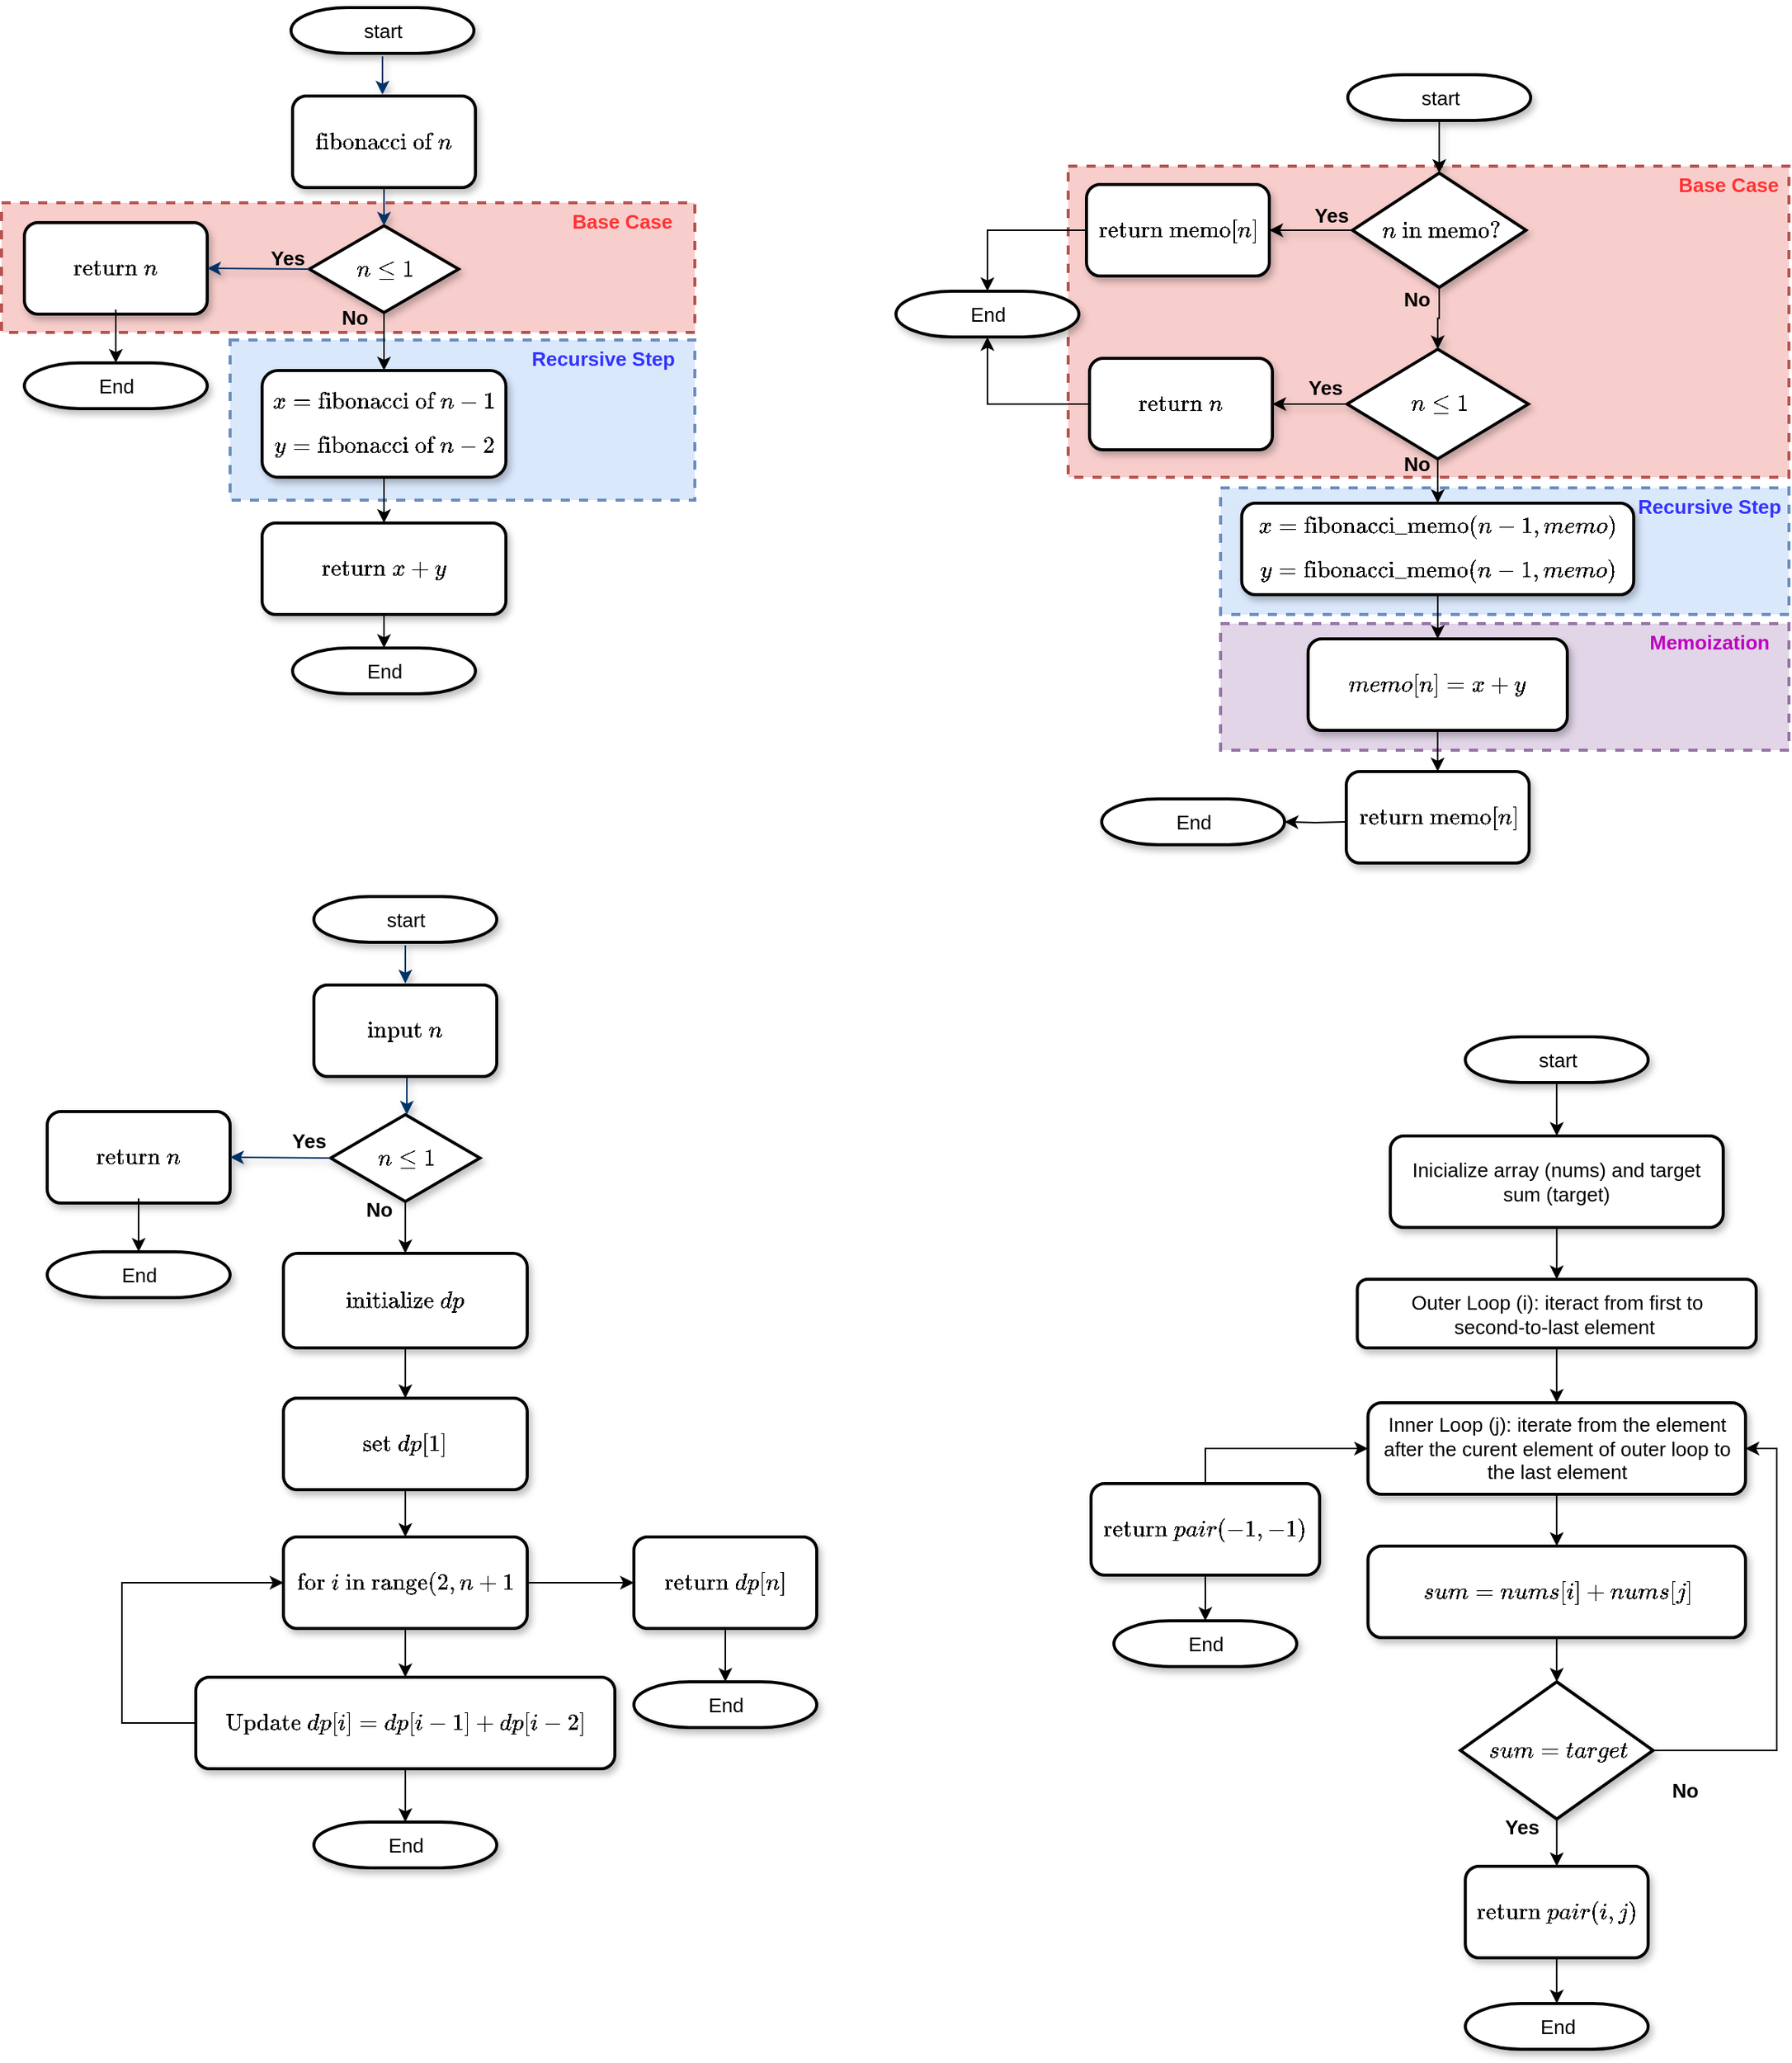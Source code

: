 <mxfile version="20.7.4" type="device"><diagram id="6a731a19-8d31-9384-78a2-239565b7b9f0" name="Page-1"><mxGraphModel dx="2549" dy="1462" grid="1" gridSize="5" guides="1" tooltips="1" connect="1" arrows="1" fold="1" page="1" pageScale="1" pageWidth="1169" pageHeight="827" background="none" math="1" shadow="0"><root><mxCell id="0"/><mxCell id="1" parent="0"/><mxCell id="hO0qVl23OE6YJCiqEfhj-31" value="" style="rounded=0;whiteSpace=wrap;html=1;shadow=0;strokeWidth=2;fontSize=13;dashed=1;strokeColor=#9673a6;fillColor=#e1d5e7;" parent="1" vertex="1"><mxGeometry x="870" y="491" width="373" height="83" as="geometry"/></mxCell><mxCell id="hO0qVl23OE6YJCiqEfhj-32" value="Memoization" style="text;html=1;strokeColor=none;fillColor=none;align=center;verticalAlign=middle;whiteSpace=wrap;rounded=0;shadow=0;dashed=1;strokeWidth=2;fontSize=13;fontColor=#BF00BF;fontStyle=1" parent="1" vertex="1"><mxGeometry x="1141.12" y="488" width="100" height="30" as="geometry"/></mxCell><mxCell id="hO0qVl23OE6YJCiqEfhj-29" value="" style="rounded=0;whiteSpace=wrap;html=1;shadow=0;strokeWidth=2;fontSize=13;dashed=1;strokeColor=#6c8ebf;fillColor=#dae8fc;" parent="1" vertex="1"><mxGeometry x="870" y="402" width="373" height="83" as="geometry"/></mxCell><mxCell id="hO0qVl23OE6YJCiqEfhj-30" value="Recursive Step" style="text;html=1;strokeColor=none;fillColor=none;align=center;verticalAlign=middle;whiteSpace=wrap;rounded=0;shadow=0;dashed=1;strokeWidth=2;fontSize=13;fontColor=#3333FF;fontStyle=1" parent="1" vertex="1"><mxGeometry x="1141.12" y="399" width="100" height="30" as="geometry"/></mxCell><mxCell id="hO0qVl23OE6YJCiqEfhj-26" value="" style="rounded=0;whiteSpace=wrap;html=1;shadow=0;strokeWidth=2;fontSize=13;dashed=1;strokeColor=#b85450;fillColor=#f8cecc;" parent="1" vertex="1"><mxGeometry x="770" y="191" width="473" height="204" as="geometry"/></mxCell><mxCell id="hO0qVl23OE6YJCiqEfhj-27" value="Base Case" style="text;html=1;strokeColor=none;fillColor=none;align=center;verticalAlign=middle;whiteSpace=wrap;rounded=0;shadow=0;dashed=1;strokeWidth=2;fontSize=13;fontColor=#FF3333;fontStyle=1;" parent="1" vertex="1"><mxGeometry x="1166.12" y="188" width="75" height="30" as="geometry"/></mxCell><mxCell id="wjTO4BVHrDtdYKm8AEhN-76" value="" style="rounded=0;whiteSpace=wrap;html=1;shadow=0;strokeWidth=2;fontSize=13;dashed=1;strokeColor=#6c8ebf;fillColor=#dae8fc;" parent="1" vertex="1"><mxGeometry x="220" y="305" width="305" height="105" as="geometry"/></mxCell><mxCell id="wjTO4BVHrDtdYKm8AEhN-74" value="" style="rounded=0;whiteSpace=wrap;html=1;shadow=0;strokeWidth=2;fontSize=13;dashed=1;strokeColor=#b85450;fillColor=#f8cecc;" parent="1" vertex="1"><mxGeometry x="70" y="215" width="455" height="85" as="geometry"/></mxCell><mxCell id="2" value="start" style="shape=mxgraph.flowchart.terminator;strokeWidth=2;gradientColor=none;gradientDirection=north;fontStyle=0;html=1;fontSize=13;shadow=1;" parent="1" vertex="1"><mxGeometry x="260" y="87" width="120" height="30" as="geometry"/></mxCell><mxCell id="hO0qVl23OE6YJCiqEfhj-8" style="edgeStyle=orthogonalEdgeStyle;rounded=0;orthogonalLoop=1;jettySize=auto;html=1;" parent="1" source="6" target="wjTO4BVHrDtdYKm8AEhN-59" edge="1"><mxGeometry relative="1" as="geometry"/></mxCell><mxCell id="6" value="$$n \leq 1$$" style="shape=mxgraph.flowchart.decision;strokeWidth=2;gradientDirection=north;fontStyle=0;html=1;fontSize=13;shadow=1;" parent="1" vertex="1"><mxGeometry x="272" y="230" width="98" height="57" as="geometry"/></mxCell><mxCell id="7" style="fontStyle=1;strokeColor=#003366;strokeWidth=1;html=1;fontSize=13;shadow=1;" parent="1" edge="1"><mxGeometry relative="1" as="geometry"><mxPoint x="320.0" y="119" as="sourcePoint"/><mxPoint x="320.0" y="144" as="targetPoint"/></mxGeometry></mxCell><mxCell id="8" style="fontStyle=1;strokeColor=#003366;strokeWidth=1;html=1;fontSize=13;shadow=1;" parent="1" edge="1"><mxGeometry x="-0.5" y="10" relative="1" as="geometry"><mxPoint x="321" y="205" as="sourcePoint"/><mxPoint x="321" y="230" as="targetPoint"/><mxPoint as="offset"/></mxGeometry></mxCell><mxCell id="wjTO4BVHrDtdYKm8AEhN-55" value="$$ \text{fibonacci of }n$$" style="rounded=1;whiteSpace=wrap;html=1;strokeWidth=2;fontSize=13;shadow=1;" parent="1" vertex="1"><mxGeometry x="261" y="145" width="120" height="60" as="geometry"/></mxCell><mxCell id="wjTO4BVHrDtdYKm8AEhN-56" value="$$ \text{return }n$$" style="rounded=1;whiteSpace=wrap;html=1;strokeWidth=2;fontSize=13;shadow=1;" parent="1" vertex="1"><mxGeometry x="85" y="228" width="120" height="60" as="geometry"/></mxCell><mxCell id="wjTO4BVHrDtdYKm8AEhN-57" style="fontStyle=1;strokeColor=#003366;strokeWidth=1;html=1;exitX=0;exitY=0.5;exitDx=0;exitDy=0;exitPerimeter=0;entryX=1;entryY=0.5;entryDx=0;entryDy=0;fontSize=13;shadow=1;" parent="1" source="6" target="wjTO4BVHrDtdYKm8AEhN-56" edge="1"><mxGeometry x="-0.5" y="10" relative="1" as="geometry"><mxPoint x="331" y="200.0" as="sourcePoint"/><mxPoint x="331" y="240" as="targetPoint"/><mxPoint as="offset"/></mxGeometry></mxCell><mxCell id="wjTO4BVHrDtdYKm8AEhN-58" value="Yes" style="text;html=1;strokeColor=none;fillColor=none;align=center;verticalAlign=middle;whiteSpace=wrap;rounded=0;strokeWidth=2;fontSize=13;shadow=1;fontStyle=1" parent="1" vertex="1"><mxGeometry x="228" y="236" width="60" height="30" as="geometry"/></mxCell><mxCell id="hO0qVl23OE6YJCiqEfhj-9" value="" style="edgeStyle=orthogonalEdgeStyle;rounded=0;orthogonalLoop=1;jettySize=auto;html=1;" parent="1" source="wjTO4BVHrDtdYKm8AEhN-59" target="wjTO4BVHrDtdYKm8AEhN-70" edge="1"><mxGeometry relative="1" as="geometry"/></mxCell><mxCell id="wjTO4BVHrDtdYKm8AEhN-59" value="$$ x= \text{fibonacci of }n-1$$ $$ y =\text{fibonacci of }n-2$$" style="rounded=1;whiteSpace=wrap;html=1;strokeWidth=2;fontSize=13;shadow=1;" parent="1" vertex="1"><mxGeometry x="241" y="325" width="160" height="70" as="geometry"/></mxCell><mxCell id="wjTO4BVHrDtdYKm8AEhN-70" value="$$ \text{return }x +y&lt;br style=&quot;font-size: 13px;&quot;&gt;$$" style="rounded=1;whiteSpace=wrap;html=1;strokeWidth=2;fontSize=13;shadow=1;" parent="1" vertex="1"><mxGeometry x="241" y="425" width="160" height="60" as="geometry"/></mxCell><mxCell id="wjTO4BVHrDtdYKm8AEhN-71" value="No" style="text;html=1;strokeColor=none;fillColor=none;align=center;verticalAlign=middle;whiteSpace=wrap;rounded=0;strokeWidth=2;fontSize=13;shadow=1;fontStyle=1" parent="1" vertex="1"><mxGeometry x="272" y="275" width="60" height="30" as="geometry"/></mxCell><mxCell id="wjTO4BVHrDtdYKm8AEhN-75" value="Base Case" style="text;html=1;strokeColor=none;fillColor=none;align=center;verticalAlign=middle;whiteSpace=wrap;rounded=0;shadow=0;dashed=1;strokeWidth=2;fontSize=13;fontColor=#FF3333;fontStyle=1;" parent="1" vertex="1"><mxGeometry x="440" y="212" width="75" height="30" as="geometry"/></mxCell><mxCell id="wjTO4BVHrDtdYKm8AEhN-77" value="Recursive Step" style="text;html=1;strokeColor=none;fillColor=none;align=center;verticalAlign=middle;whiteSpace=wrap;rounded=0;shadow=0;dashed=1;strokeWidth=2;fontSize=13;fontColor=#3333FF;fontStyle=1" parent="1" vertex="1"><mxGeometry x="415" y="302" width="100" height="30" as="geometry"/></mxCell><mxCell id="wjTO4BVHrDtdYKm8AEhN-83" style="edgeStyle=orthogonalEdgeStyle;rounded=0;orthogonalLoop=1;jettySize=auto;html=1;entryX=0.5;entryY=0;entryDx=0;entryDy=0;entryPerimeter=0;shadow=1;fontSize=13;fontColor=#3333FF;endArrow=classic;endFill=1;strokeWidth=1;" parent="1" source="wjTO4BVHrDtdYKm8AEhN-81" target="wjTO4BVHrDtdYKm8AEhN-82" edge="1"><mxGeometry relative="1" as="geometry"/></mxCell><mxCell id="wjTO4BVHrDtdYKm8AEhN-81" value="start" style="shape=mxgraph.flowchart.terminator;strokeWidth=2;gradientColor=none;gradientDirection=north;fontStyle=0;html=1;fontSize=13;shadow=1;" parent="1" vertex="1"><mxGeometry x="953.5" y="131" width="120" height="30" as="geometry"/></mxCell><mxCell id="wjTO4BVHrDtdYKm8AEhN-87" style="edgeStyle=orthogonalEdgeStyle;rounded=0;orthogonalLoop=1;jettySize=auto;html=1;entryX=1;entryY=0.5;entryDx=0;entryDy=0;shadow=1;strokeWidth=1;fontSize=13;fontColor=#3333FF;endArrow=classic;endFill=1;" parent="1" source="wjTO4BVHrDtdYKm8AEhN-82" target="wjTO4BVHrDtdYKm8AEhN-85" edge="1"><mxGeometry relative="1" as="geometry"/></mxCell><mxCell id="wjTO4BVHrDtdYKm8AEhN-89" style="edgeStyle=orthogonalEdgeStyle;rounded=0;orthogonalLoop=1;jettySize=auto;html=1;entryX=0.5;entryY=0;entryDx=0;entryDy=0;entryPerimeter=0;shadow=1;strokeWidth=1;fontSize=13;fontColor=#3333FF;endArrow=classic;endFill=1;" parent="1" source="wjTO4BVHrDtdYKm8AEhN-82" target="wjTO4BVHrDtdYKm8AEhN-88" edge="1"><mxGeometry relative="1" as="geometry"/></mxCell><mxCell id="wjTO4BVHrDtdYKm8AEhN-82" value="$$n \text{ in memo}?$$" style="shape=mxgraph.flowchart.decision;strokeWidth=2;gradientDirection=north;fontStyle=0;html=1;fontSize=13;shadow=1;" parent="1" vertex="1"><mxGeometry x="956.5" y="195.5" width="114" height="75" as="geometry"/></mxCell><mxCell id="wjTO4BVHrDtdYKm8AEhN-85" value="$$ \text{return memo}[n]$$" style="rounded=1;whiteSpace=wrap;html=1;strokeWidth=2;fontSize=13;shadow=1;" parent="1" vertex="1"><mxGeometry x="782" y="203" width="120" height="60" as="geometry"/></mxCell><mxCell id="wjTO4BVHrDtdYKm8AEhN-86" value="Yes" style="text;html=1;strokeColor=none;fillColor=none;align=center;verticalAlign=middle;whiteSpace=wrap;rounded=0;strokeWidth=2;fontSize=13;shadow=1;fontStyle=1" parent="1" vertex="1"><mxGeometry x="913" y="208" width="60" height="30" as="geometry"/></mxCell><mxCell id="wjTO4BVHrDtdYKm8AEhN-96" style="edgeStyle=orthogonalEdgeStyle;rounded=0;orthogonalLoop=1;jettySize=auto;html=1;entryX=1;entryY=0.5;entryDx=0;entryDy=0;shadow=1;strokeWidth=1;fontSize=13;fontColor=#3333FF;endArrow=classic;endFill=1;" parent="1" source="wjTO4BVHrDtdYKm8AEhN-88" target="wjTO4BVHrDtdYKm8AEhN-93" edge="1"><mxGeometry relative="1" as="geometry"/></mxCell><mxCell id="wjTO4BVHrDtdYKm8AEhN-88" value="$$n \leq 1$$" style="shape=mxgraph.flowchart.decision;strokeWidth=2;gradientDirection=north;fontStyle=0;html=1;fontSize=13;shadow=1;" parent="1" vertex="1"><mxGeometry x="953" y="311" width="119" height="72" as="geometry"/></mxCell><mxCell id="wjTO4BVHrDtdYKm8AEhN-90" value="No" style="text;html=1;strokeColor=none;fillColor=none;align=center;verticalAlign=middle;whiteSpace=wrap;rounded=0;strokeWidth=2;fontSize=13;shadow=1;fontStyle=1" parent="1" vertex="1"><mxGeometry x="969" y="263" width="60" height="30" as="geometry"/></mxCell><mxCell id="wjTO4BVHrDtdYKm8AEhN-93" value="$$ \text{return }n$$" style="rounded=1;whiteSpace=wrap;html=1;strokeWidth=2;fontSize=13;shadow=1;" parent="1" vertex="1"><mxGeometry x="784" y="317" width="120" height="60" as="geometry"/></mxCell><mxCell id="wjTO4BVHrDtdYKm8AEhN-94" value="Yes" style="text;html=1;strokeColor=none;fillColor=none;align=center;verticalAlign=middle;whiteSpace=wrap;rounded=0;strokeWidth=2;fontSize=13;shadow=1;fontStyle=1" parent="1" vertex="1"><mxGeometry x="909" y="321" width="60" height="30" as="geometry"/></mxCell><mxCell id="hO0qVl23OE6YJCiqEfhj-24" style="edgeStyle=orthogonalEdgeStyle;rounded=0;orthogonalLoop=1;jettySize=auto;html=1;entryX=0.5;entryY=0;entryDx=0;entryDy=0;" parent="1" source="wjTO4BVHrDtdYKm8AEhN-97" target="hO0qVl23OE6YJCiqEfhj-19" edge="1"><mxGeometry relative="1" as="geometry"/></mxCell><mxCell id="wjTO4BVHrDtdYKm8AEhN-97" value="$$ x = \text{fibonacci_memo}(n-1,memo)$$$$ y= \text{fibonacci_memo}(n-1,memo)$$" style="rounded=1;whiteSpace=wrap;html=1;strokeWidth=2;fontSize=13;shadow=1;" parent="1" vertex="1"><mxGeometry x="883.875" y="412" width="257.25" height="60" as="geometry"/></mxCell><mxCell id="hO0qVl23OE6YJCiqEfhj-10" value="End" style="shape=mxgraph.flowchart.terminator;strokeWidth=2;gradientColor=none;gradientDirection=north;fontStyle=0;html=1;fontSize=13;shadow=1;" parent="1" vertex="1"><mxGeometry x="261" y="507" width="120" height="30" as="geometry"/></mxCell><mxCell id="hO0qVl23OE6YJCiqEfhj-11" style="edgeStyle=orthogonalEdgeStyle;rounded=0;orthogonalLoop=1;jettySize=auto;html=1;entryX=0.5;entryY=0;entryDx=0;entryDy=0;entryPerimeter=0;" parent="1" source="wjTO4BVHrDtdYKm8AEhN-70" target="hO0qVl23OE6YJCiqEfhj-10" edge="1"><mxGeometry relative="1" as="geometry"/></mxCell><mxCell id="hO0qVl23OE6YJCiqEfhj-12" value="End" style="shape=mxgraph.flowchart.terminator;strokeWidth=2;gradientColor=none;gradientDirection=north;fontStyle=0;html=1;fontSize=13;shadow=1;" parent="1" vertex="1"><mxGeometry x="85" y="320" width="120" height="30" as="geometry"/></mxCell><mxCell id="hO0qVl23OE6YJCiqEfhj-13" style="edgeStyle=orthogonalEdgeStyle;rounded=0;orthogonalLoop=1;jettySize=auto;html=1;entryX=0.5;entryY=0;entryDx=0;entryDy=0;entryPerimeter=0;exitX=0.5;exitY=0.95;exitDx=0;exitDy=0;exitPerimeter=0;" parent="1" source="wjTO4BVHrDtdYKm8AEhN-56" target="hO0qVl23OE6YJCiqEfhj-12" edge="1"><mxGeometry relative="1" as="geometry"><mxPoint x="145" y="290" as="sourcePoint"/></mxGeometry></mxCell><mxCell id="hO0qVl23OE6YJCiqEfhj-15" style="edgeStyle=orthogonalEdgeStyle;rounded=0;orthogonalLoop=1;jettySize=auto;html=1;entryX=0.5;entryY=0;entryDx=0;entryDy=0;" parent="1" source="wjTO4BVHrDtdYKm8AEhN-88" target="wjTO4BVHrDtdYKm8AEhN-97" edge="1"><mxGeometry relative="1" as="geometry"/></mxCell><mxCell id="hO0qVl23OE6YJCiqEfhj-16" value="End" style="shape=mxgraph.flowchart.terminator;strokeWidth=2;gradientColor=none;gradientDirection=north;fontStyle=0;html=1;fontSize=13;shadow=1;" parent="1" vertex="1"><mxGeometry x="657" y="273" width="120" height="30" as="geometry"/></mxCell><mxCell id="hO0qVl23OE6YJCiqEfhj-17" style="edgeStyle=orthogonalEdgeStyle;rounded=0;orthogonalLoop=1;jettySize=auto;html=1;entryX=0.5;entryY=0;entryDx=0;entryDy=0;entryPerimeter=0;" parent="1" source="wjTO4BVHrDtdYKm8AEhN-85" target="hO0qVl23OE6YJCiqEfhj-16" edge="1"><mxGeometry relative="1" as="geometry"/></mxCell><mxCell id="hO0qVl23OE6YJCiqEfhj-18" style="edgeStyle=orthogonalEdgeStyle;rounded=0;orthogonalLoop=1;jettySize=auto;html=1;entryX=0.5;entryY=1;entryDx=0;entryDy=0;entryPerimeter=0;" parent="1" source="wjTO4BVHrDtdYKm8AEhN-93" target="hO0qVl23OE6YJCiqEfhj-16" edge="1"><mxGeometry relative="1" as="geometry"/></mxCell><mxCell id="hO0qVl23OE6YJCiqEfhj-25" style="edgeStyle=orthogonalEdgeStyle;rounded=0;orthogonalLoop=1;jettySize=auto;html=1;" parent="1" source="hO0qVl23OE6YJCiqEfhj-19" target="hO0qVl23OE6YJCiqEfhj-20" edge="1"><mxGeometry relative="1" as="geometry"/></mxCell><mxCell id="hO0qVl23OE6YJCiqEfhj-19" value="$$ memo[n] =x+y$$" style="rounded=1;whiteSpace=wrap;html=1;strokeWidth=2;fontSize=13;shadow=1;" parent="1" vertex="1"><mxGeometry x="927.435" y="501" width="170.13" height="60" as="geometry"/></mxCell><mxCell id="hO0qVl23OE6YJCiqEfhj-20" value="$$ \text{return memo}[n]$$" style="rounded=1;whiteSpace=wrap;html=1;strokeWidth=2;fontSize=13;shadow=1;" parent="1" vertex="1"><mxGeometry x="952.5" y="588" width="120" height="60" as="geometry"/></mxCell><mxCell id="hO0qVl23OE6YJCiqEfhj-21" value="End" style="shape=mxgraph.flowchart.terminator;strokeWidth=2;gradientColor=none;gradientDirection=north;fontStyle=0;html=1;fontSize=13;shadow=1;" parent="1" vertex="1"><mxGeometry x="792" y="606" width="120" height="30" as="geometry"/></mxCell><mxCell id="hO0qVl23OE6YJCiqEfhj-22" style="edgeStyle=orthogonalEdgeStyle;rounded=0;orthogonalLoop=1;jettySize=auto;html=1;entryX=1;entryY=0.5;entryDx=0;entryDy=0;entryPerimeter=0;" parent="1" target="hO0qVl23OE6YJCiqEfhj-21" edge="1"><mxGeometry relative="1" as="geometry"><mxPoint x="952.5" y="621.034" as="sourcePoint"/><mxPoint x="887.0" y="630" as="targetPoint"/></mxGeometry></mxCell><mxCell id="hO0qVl23OE6YJCiqEfhj-28" value="No" style="text;html=1;strokeColor=none;fillColor=none;align=center;verticalAlign=middle;whiteSpace=wrap;rounded=0;strokeWidth=2;fontSize=13;shadow=1;fontStyle=1" parent="1" vertex="1"><mxGeometry x="969" y="371" width="60" height="30" as="geometry"/></mxCell><mxCell id="ZrqPhR-qngqdVjDCT6AO-11" value="start" style="shape=mxgraph.flowchart.terminator;strokeWidth=2;gradientColor=none;gradientDirection=north;fontStyle=0;html=1;fontSize=13;shadow=1;" parent="1" vertex="1"><mxGeometry x="275" y="670" width="120" height="30" as="geometry"/></mxCell><mxCell id="ZrqPhR-qngqdVjDCT6AO-12" style="edgeStyle=orthogonalEdgeStyle;rounded=0;orthogonalLoop=1;jettySize=auto;html=1;" parent="1" source="ZrqPhR-qngqdVjDCT6AO-13" target="ZrqPhR-qngqdVjDCT6AO-21" edge="1"><mxGeometry relative="1" as="geometry"/></mxCell><mxCell id="ZrqPhR-qngqdVjDCT6AO-13" value="$$n \leq 1$$" style="shape=mxgraph.flowchart.decision;strokeWidth=2;gradientDirection=north;fontStyle=0;html=1;fontSize=13;shadow=1;" parent="1" vertex="1"><mxGeometry x="286" y="813" width="98" height="57" as="geometry"/></mxCell><mxCell id="ZrqPhR-qngqdVjDCT6AO-14" style="fontStyle=1;strokeColor=#003366;strokeWidth=1;html=1;fontSize=13;shadow=1;" parent="1" edge="1"><mxGeometry relative="1" as="geometry"><mxPoint x="335.0" y="702" as="sourcePoint"/><mxPoint x="335.0" y="727" as="targetPoint"/></mxGeometry></mxCell><mxCell id="ZrqPhR-qngqdVjDCT6AO-15" style="fontStyle=1;strokeColor=#003366;strokeWidth=1;html=1;fontSize=13;shadow=1;" parent="1" edge="1"><mxGeometry x="-0.5" y="10" relative="1" as="geometry"><mxPoint x="336" y="788" as="sourcePoint"/><mxPoint x="336" y="813" as="targetPoint"/><mxPoint as="offset"/></mxGeometry></mxCell><mxCell id="ZrqPhR-qngqdVjDCT6AO-16" value="$$ \text{input }n$$" style="rounded=1;whiteSpace=wrap;html=1;strokeWidth=2;fontSize=13;shadow=1;" parent="1" vertex="1"><mxGeometry x="275" y="728" width="120" height="60" as="geometry"/></mxCell><mxCell id="ZrqPhR-qngqdVjDCT6AO-17" value="$$ \text{return }n$$" style="rounded=1;whiteSpace=wrap;html=1;strokeWidth=2;fontSize=13;shadow=1;" parent="1" vertex="1"><mxGeometry x="100" y="811" width="120" height="60" as="geometry"/></mxCell><mxCell id="ZrqPhR-qngqdVjDCT6AO-18" style="fontStyle=1;strokeColor=#003366;strokeWidth=1;html=1;exitX=0;exitY=0.5;exitDx=0;exitDy=0;exitPerimeter=0;entryX=1;entryY=0.5;entryDx=0;entryDy=0;fontSize=13;shadow=1;" parent="1" source="ZrqPhR-qngqdVjDCT6AO-13" target="ZrqPhR-qngqdVjDCT6AO-17" edge="1"><mxGeometry x="-0.5" y="10" relative="1" as="geometry"><mxPoint x="346" y="783.0" as="sourcePoint"/><mxPoint x="346" y="823" as="targetPoint"/><mxPoint as="offset"/></mxGeometry></mxCell><mxCell id="ZrqPhR-qngqdVjDCT6AO-19" value="Yes" style="text;html=1;strokeColor=none;fillColor=none;align=center;verticalAlign=middle;whiteSpace=wrap;rounded=0;strokeWidth=2;fontSize=13;shadow=1;fontStyle=1" parent="1" vertex="1"><mxGeometry x="242" y="815" width="60" height="30" as="geometry"/></mxCell><mxCell id="ZrqPhR-qngqdVjDCT6AO-20" value="" style="edgeStyle=orthogonalEdgeStyle;rounded=0;orthogonalLoop=1;jettySize=auto;html=1;" parent="1" source="ZrqPhR-qngqdVjDCT6AO-21" target="ZrqPhR-qngqdVjDCT6AO-22" edge="1"><mxGeometry relative="1" as="geometry"/></mxCell><mxCell id="ZrqPhR-qngqdVjDCT6AO-21" value="$$ \text{initialize }dp$$" style="rounded=1;whiteSpace=wrap;html=1;strokeWidth=2;fontSize=13;shadow=1;" parent="1" vertex="1"><mxGeometry x="255" y="904" width="160" height="62" as="geometry"/></mxCell><mxCell id="ZrqPhR-qngqdVjDCT6AO-33" style="edgeStyle=orthogonalEdgeStyle;rounded=0;orthogonalLoop=1;jettySize=auto;html=1;entryX=0.5;entryY=0;entryDx=0;entryDy=0;" parent="1" source="ZrqPhR-qngqdVjDCT6AO-22" target="ZrqPhR-qngqdVjDCT6AO-30" edge="1"><mxGeometry relative="1" as="geometry"/></mxCell><mxCell id="ZrqPhR-qngqdVjDCT6AO-22" value="$$ \text{set }dp[1]&lt;br style=&quot;font-size: 13px;&quot;&gt;$$" style="rounded=1;whiteSpace=wrap;html=1;strokeWidth=2;fontSize=13;shadow=1;" parent="1" vertex="1"><mxGeometry x="255" y="999" width="160" height="60" as="geometry"/></mxCell><mxCell id="ZrqPhR-qngqdVjDCT6AO-23" value="No" style="text;html=1;strokeColor=none;fillColor=none;align=center;verticalAlign=middle;whiteSpace=wrap;rounded=0;strokeWidth=2;fontSize=13;shadow=1;fontStyle=1" parent="1" vertex="1"><mxGeometry x="288" y="860" width="60" height="30" as="geometry"/></mxCell><mxCell id="ZrqPhR-qngqdVjDCT6AO-26" value="End" style="shape=mxgraph.flowchart.terminator;strokeWidth=2;gradientColor=none;gradientDirection=north;fontStyle=0;html=1;fontSize=13;shadow=1;" parent="1" vertex="1"><mxGeometry x="275" y="1277" width="120" height="30" as="geometry"/></mxCell><mxCell id="ZrqPhR-qngqdVjDCT6AO-28" value="End" style="shape=mxgraph.flowchart.terminator;strokeWidth=2;gradientColor=none;gradientDirection=north;fontStyle=0;html=1;fontSize=13;shadow=1;" parent="1" vertex="1"><mxGeometry x="100" y="903" width="120" height="30" as="geometry"/></mxCell><mxCell id="ZrqPhR-qngqdVjDCT6AO-29" style="edgeStyle=orthogonalEdgeStyle;rounded=0;orthogonalLoop=1;jettySize=auto;html=1;entryX=0.5;entryY=0;entryDx=0;entryDy=0;entryPerimeter=0;exitX=0.5;exitY=0.95;exitDx=0;exitDy=0;exitPerimeter=0;" parent="1" source="ZrqPhR-qngqdVjDCT6AO-17" target="ZrqPhR-qngqdVjDCT6AO-28" edge="1"><mxGeometry relative="1" as="geometry"><mxPoint x="160" y="873" as="sourcePoint"/></mxGeometry></mxCell><mxCell id="ZrqPhR-qngqdVjDCT6AO-34" style="edgeStyle=orthogonalEdgeStyle;rounded=0;orthogonalLoop=1;jettySize=auto;html=1;entryX=0.5;entryY=0;entryDx=0;entryDy=0;" parent="1" source="ZrqPhR-qngqdVjDCT6AO-30" target="ZrqPhR-qngqdVjDCT6AO-32" edge="1"><mxGeometry relative="1" as="geometry"/></mxCell><mxCell id="ZrqPhR-qngqdVjDCT6AO-36" style="edgeStyle=orthogonalEdgeStyle;rounded=0;orthogonalLoop=1;jettySize=auto;html=1;entryX=0;entryY=0.5;entryDx=0;entryDy=0;" parent="1" source="ZrqPhR-qngqdVjDCT6AO-30" target="ZrqPhR-qngqdVjDCT6AO-31" edge="1"><mxGeometry relative="1" as="geometry"/></mxCell><mxCell id="ZrqPhR-qngqdVjDCT6AO-30" value="$$ \text{for }i \text{ in range}(2,n+1&amp;nbsp;&lt;br style=&quot;font-size: 13px;&quot;&gt;$$" style="rounded=1;whiteSpace=wrap;html=1;strokeWidth=2;fontSize=13;shadow=1;" parent="1" vertex="1"><mxGeometry x="255" y="1090" width="160" height="60" as="geometry"/></mxCell><mxCell id="ZrqPhR-qngqdVjDCT6AO-31" value="$$ \text{return }dp[n]$$" style="rounded=1;whiteSpace=wrap;html=1;strokeWidth=2;fontSize=13;shadow=1;" parent="1" vertex="1"><mxGeometry x="485" y="1090" width="120" height="60" as="geometry"/></mxCell><mxCell id="ZrqPhR-qngqdVjDCT6AO-35" style="edgeStyle=orthogonalEdgeStyle;rounded=0;orthogonalLoop=1;jettySize=auto;html=1;entryX=0.5;entryY=0;entryDx=0;entryDy=0;entryPerimeter=0;" parent="1" source="ZrqPhR-qngqdVjDCT6AO-32" target="ZrqPhR-qngqdVjDCT6AO-26" edge="1"><mxGeometry relative="1" as="geometry"/></mxCell><mxCell id="ZrqPhR-qngqdVjDCT6AO-37" style="edgeStyle=orthogonalEdgeStyle;rounded=0;orthogonalLoop=1;jettySize=auto;html=1;entryX=0;entryY=0.5;entryDx=0;entryDy=0;" parent="1" source="ZrqPhR-qngqdVjDCT6AO-32" target="ZrqPhR-qngqdVjDCT6AO-30" edge="1"><mxGeometry relative="1" as="geometry"><mxPoint x="100" y="1190.0" as="targetPoint"/><Array as="points"><mxPoint x="149" y="1212"/><mxPoint x="149" y="1120"/></Array></mxGeometry></mxCell><mxCell id="ZrqPhR-qngqdVjDCT6AO-32" value="$$ \text{Update } dp[i]=dp[i-1]+dp[i-2]&amp;nbsp;&lt;br style=&quot;font-size: 13px;&quot;&gt;$$" style="rounded=1;whiteSpace=wrap;html=1;strokeWidth=2;fontSize=13;shadow=1;" parent="1" vertex="1"><mxGeometry x="197.5" y="1182" width="275" height="60" as="geometry"/></mxCell><mxCell id="vEZnkJohb1CGL9LHjuS4-33" style="edgeStyle=orthogonalEdgeStyle;rounded=0;orthogonalLoop=1;jettySize=auto;html=1;" edge="1" parent="1" source="vEZnkJohb1CGL9LHjuS4-10" target="vEZnkJohb1CGL9LHjuS4-11"><mxGeometry relative="1" as="geometry"/></mxCell><mxCell id="vEZnkJohb1CGL9LHjuS4-10" value="start" style="shape=mxgraph.flowchart.terminator;strokeWidth=2;gradientColor=none;gradientDirection=north;fontStyle=0;html=1;fontSize=13;shadow=1;" vertex="1" parent="1"><mxGeometry x="1030.62" y="762" width="120" height="30" as="geometry"/></mxCell><mxCell id="vEZnkJohb1CGL9LHjuS4-28" style="edgeStyle=orthogonalEdgeStyle;rounded=0;orthogonalLoop=1;jettySize=auto;html=1;" edge="1" parent="1" source="vEZnkJohb1CGL9LHjuS4-11" target="vEZnkJohb1CGL9LHjuS4-12"><mxGeometry relative="1" as="geometry"/></mxCell><mxCell id="vEZnkJohb1CGL9LHjuS4-11" value="Inicialize array (nums) and target sum (target)" style="rounded=1;whiteSpace=wrap;html=1;strokeWidth=2;fontSize=13;shadow=1;spacingLeft=3;spacingRight=3;" vertex="1" parent="1"><mxGeometry x="981.37" y="827" width="218.5" height="60" as="geometry"/></mxCell><mxCell id="vEZnkJohb1CGL9LHjuS4-27" style="edgeStyle=orthogonalEdgeStyle;rounded=0;orthogonalLoop=1;jettySize=auto;html=1;entryX=0.5;entryY=0;entryDx=0;entryDy=0;" edge="1" parent="1" source="vEZnkJohb1CGL9LHjuS4-12" target="vEZnkJohb1CGL9LHjuS4-13"><mxGeometry relative="1" as="geometry"/></mxCell><mxCell id="vEZnkJohb1CGL9LHjuS4-12" value="Outer Loop (i): iteract from first to &lt;br&gt;second-to-last element&amp;nbsp;" style="rounded=1;whiteSpace=wrap;html=1;strokeWidth=2;fontSize=13;shadow=1;spacingLeft=3;spacingRight=3;" vertex="1" parent="1"><mxGeometry x="959.745" y="921" width="261.75" height="45" as="geometry"/></mxCell><mxCell id="vEZnkJohb1CGL9LHjuS4-26" style="edgeStyle=orthogonalEdgeStyle;rounded=0;orthogonalLoop=1;jettySize=auto;html=1;entryX=0.5;entryY=0;entryDx=0;entryDy=0;" edge="1" parent="1" source="vEZnkJohb1CGL9LHjuS4-13" target="vEZnkJohb1CGL9LHjuS4-15"><mxGeometry relative="1" as="geometry"/></mxCell><mxCell id="vEZnkJohb1CGL9LHjuS4-13" value="Inner Loop (j): iterate from the element after the curent element of outer loop to the last element" style="rounded=1;whiteSpace=wrap;html=1;strokeWidth=2;fontSize=13;shadow=1;spacingLeft=3;spacingRight=3;" vertex="1" parent="1"><mxGeometry x="966.745" y="1002" width="247.75" height="60" as="geometry"/></mxCell><mxCell id="vEZnkJohb1CGL9LHjuS4-24" style="edgeStyle=orthogonalEdgeStyle;rounded=0;orthogonalLoop=1;jettySize=auto;html=1;" edge="1" parent="1" source="vEZnkJohb1CGL9LHjuS4-14" target="vEZnkJohb1CGL9LHjuS4-21"><mxGeometry relative="1" as="geometry"/></mxCell><mxCell id="vEZnkJohb1CGL9LHjuS4-35" style="edgeStyle=orthogonalEdgeStyle;rounded=0;orthogonalLoop=1;jettySize=auto;html=1;entryX=1;entryY=0.5;entryDx=0;entryDy=0;" edge="1" parent="1" source="vEZnkJohb1CGL9LHjuS4-14" target="vEZnkJohb1CGL9LHjuS4-13"><mxGeometry relative="1" as="geometry"><Array as="points"><mxPoint x="1235" y="1230"/><mxPoint x="1235" y="1032"/></Array></mxGeometry></mxCell><mxCell id="vEZnkJohb1CGL9LHjuS4-14" value="$$sum = target$$" style="shape=mxgraph.flowchart.decision;strokeWidth=2;gradientDirection=north;fontStyle=0;html=1;fontSize=13;shadow=1;" vertex="1" parent="1"><mxGeometry x="1027.37" y="1185" width="126.5" height="90" as="geometry"/></mxCell><mxCell id="vEZnkJohb1CGL9LHjuS4-25" style="edgeStyle=orthogonalEdgeStyle;rounded=0;orthogonalLoop=1;jettySize=auto;html=1;entryX=0.5;entryY=0;entryDx=0;entryDy=0;entryPerimeter=0;" edge="1" parent="1" source="vEZnkJohb1CGL9LHjuS4-15" target="vEZnkJohb1CGL9LHjuS4-14"><mxGeometry relative="1" as="geometry"/></mxCell><mxCell id="vEZnkJohb1CGL9LHjuS4-15" value="$$sum = nums[i] + nums[j]$$" style="rounded=1;whiteSpace=wrap;html=1;strokeWidth=2;fontSize=13;shadow=1;spacingLeft=3;spacingRight=3;" vertex="1" parent="1"><mxGeometry x="966.745" y="1096" width="247.75" height="60" as="geometry"/></mxCell><mxCell id="vEZnkJohb1CGL9LHjuS4-17" value="Yes" style="text;html=1;strokeColor=none;fillColor=none;align=center;verticalAlign=middle;whiteSpace=wrap;rounded=0;strokeWidth=2;fontSize=13;shadow=1;fontStyle=1" vertex="1" parent="1"><mxGeometry x="1037.56" y="1265" width="60" height="30" as="geometry"/></mxCell><mxCell id="vEZnkJohb1CGL9LHjuS4-18" value="No" style="text;html=1;strokeColor=none;fillColor=none;align=center;verticalAlign=middle;whiteSpace=wrap;rounded=0;strokeWidth=2;fontSize=13;shadow=1;fontStyle=1" vertex="1" parent="1"><mxGeometry x="1145" y="1241" width="60" height="30" as="geometry"/></mxCell><mxCell id="vEZnkJohb1CGL9LHjuS4-19" value="End" style="shape=mxgraph.flowchart.terminator;strokeWidth=2;gradientColor=none;gradientDirection=north;fontStyle=0;html=1;fontSize=13;shadow=1;" vertex="1" parent="1"><mxGeometry x="485" y="1185" width="120" height="30" as="geometry"/></mxCell><mxCell id="vEZnkJohb1CGL9LHjuS4-20" style="edgeStyle=orthogonalEdgeStyle;rounded=0;orthogonalLoop=1;jettySize=auto;html=1;entryX=0.5;entryY=0;entryDx=0;entryDy=0;entryPerimeter=0;" edge="1" parent="1" target="vEZnkJohb1CGL9LHjuS4-19"><mxGeometry relative="1" as="geometry"><mxPoint x="545" y="1150" as="sourcePoint"/></mxGeometry></mxCell><mxCell id="vEZnkJohb1CGL9LHjuS4-32" style="edgeStyle=orthogonalEdgeStyle;rounded=0;orthogonalLoop=1;jettySize=auto;html=1;entryX=0.5;entryY=0;entryDx=0;entryDy=0;entryPerimeter=0;" edge="1" parent="1" source="vEZnkJohb1CGL9LHjuS4-21" target="vEZnkJohb1CGL9LHjuS4-22"><mxGeometry relative="1" as="geometry"/></mxCell><mxCell id="vEZnkJohb1CGL9LHjuS4-21" value="$$ \text{return }pair(i,j)$$" style="rounded=1;whiteSpace=wrap;html=1;strokeWidth=2;fontSize=13;shadow=1;" vertex="1" parent="1"><mxGeometry x="1030.62" y="1306" width="120" height="60" as="geometry"/></mxCell><mxCell id="vEZnkJohb1CGL9LHjuS4-22" value="End" style="shape=mxgraph.flowchart.terminator;strokeWidth=2;gradientColor=none;gradientDirection=north;fontStyle=0;html=1;fontSize=13;shadow=1;" vertex="1" parent="1"><mxGeometry x="1030.62" y="1396" width="120" height="30" as="geometry"/></mxCell><mxCell id="vEZnkJohb1CGL9LHjuS4-41" style="edgeStyle=orthogonalEdgeStyle;rounded=0;orthogonalLoop=1;jettySize=auto;html=1;entryX=0;entryY=0.5;entryDx=0;entryDy=0;" edge="1" parent="1" source="vEZnkJohb1CGL9LHjuS4-39" target="vEZnkJohb1CGL9LHjuS4-13"><mxGeometry relative="1" as="geometry"><Array as="points"><mxPoint x="860" y="1032"/></Array></mxGeometry></mxCell><mxCell id="vEZnkJohb1CGL9LHjuS4-42" style="edgeStyle=orthogonalEdgeStyle;rounded=0;orthogonalLoop=1;jettySize=auto;html=1;" edge="1" parent="1" source="vEZnkJohb1CGL9LHjuS4-39" target="vEZnkJohb1CGL9LHjuS4-40"><mxGeometry relative="1" as="geometry"/></mxCell><mxCell id="vEZnkJohb1CGL9LHjuS4-39" value="$$ \text{return }pair(-1,-1)$$" style="rounded=1;whiteSpace=wrap;html=1;strokeWidth=2;fontSize=13;shadow=1;" vertex="1" parent="1"><mxGeometry x="785" y="1055" width="150" height="60" as="geometry"/></mxCell><mxCell id="vEZnkJohb1CGL9LHjuS4-40" value="End" style="shape=mxgraph.flowchart.terminator;strokeWidth=2;gradientColor=none;gradientDirection=north;fontStyle=0;html=1;fontSize=13;shadow=1;" vertex="1" parent="1"><mxGeometry x="800.0" y="1145" width="120" height="30" as="geometry"/></mxCell></root></mxGraphModel></diagram></mxfile>